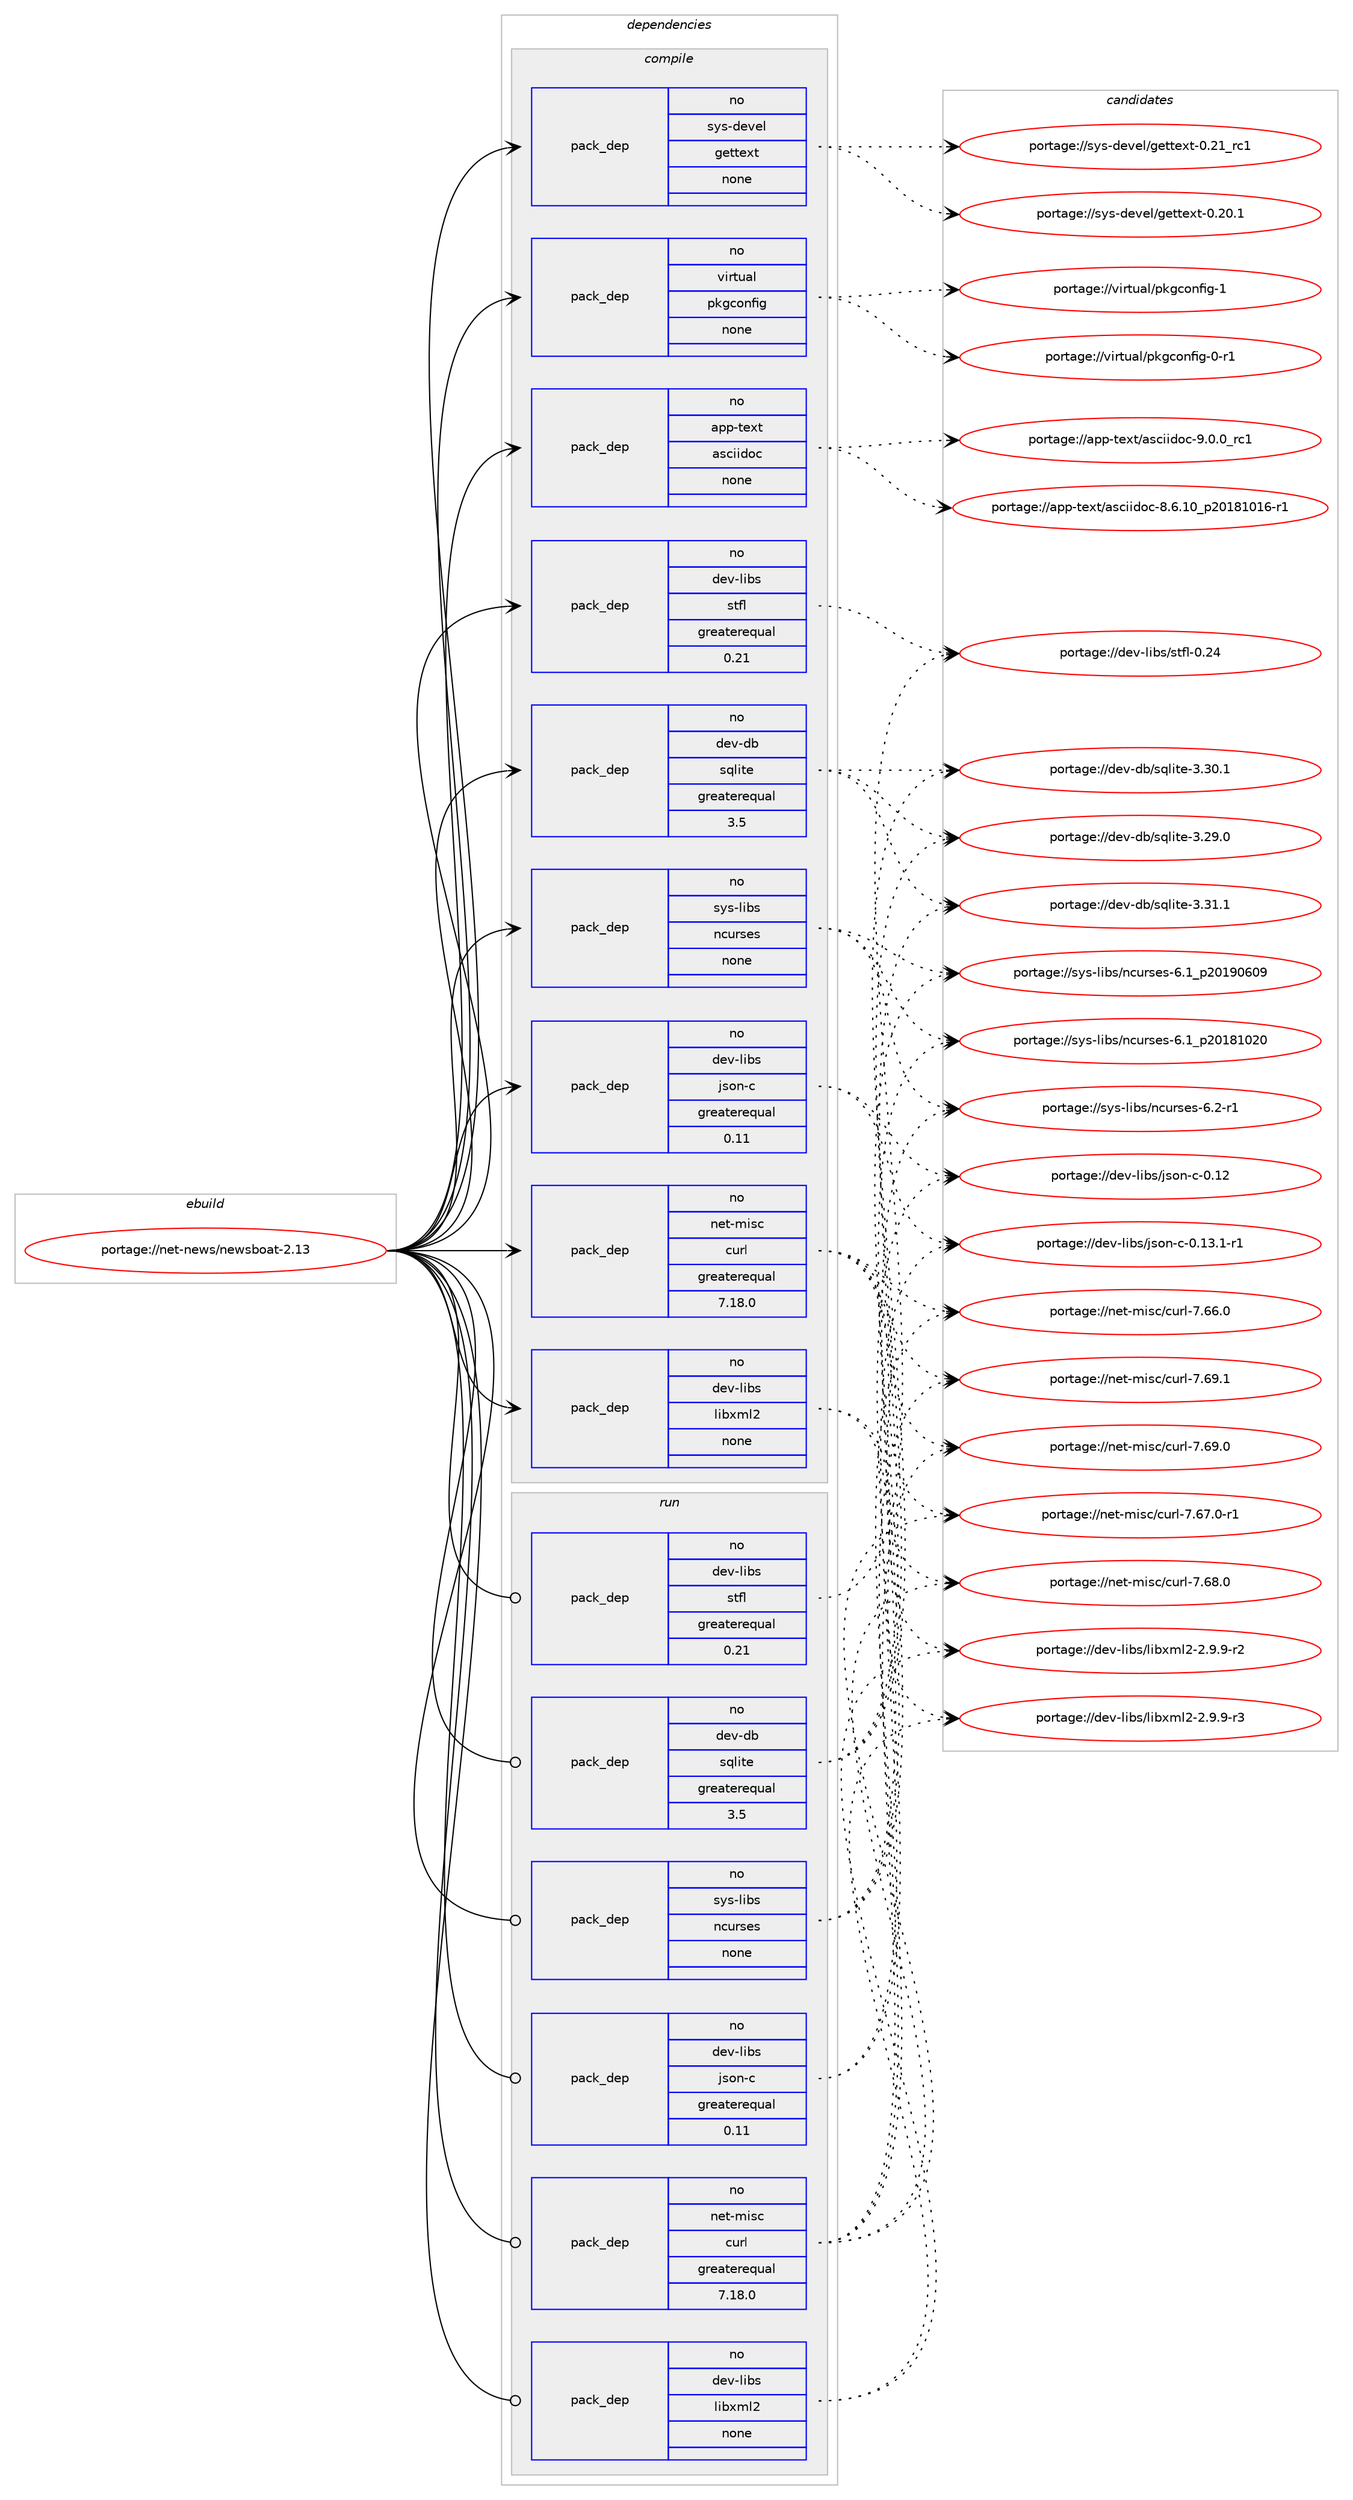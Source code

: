 digraph prolog {

# *************
# Graph options
# *************

newrank=true;
concentrate=true;
compound=true;
graph [rankdir=LR,fontname=Helvetica,fontsize=10,ranksep=1.5];#, ranksep=2.5, nodesep=0.2];
edge  [arrowhead=vee];
node  [fontname=Helvetica,fontsize=10];

# **********
# The ebuild
# **********

subgraph cluster_leftcol {
color=gray;
rank=same;
label=<<i>ebuild</i>>;
id [label="portage://net-news/newsboat-2.13", color=red, width=4, href="../net-news/newsboat-2.13.svg"];
}

# ****************
# The dependencies
# ****************

subgraph cluster_midcol {
color=gray;
label=<<i>dependencies</i>>;
subgraph cluster_compile {
fillcolor="#eeeeee";
style=filled;
label=<<i>compile</i>>;
subgraph pack16814 {
dependency20421 [label=<<TABLE BORDER="0" CELLBORDER="1" CELLSPACING="0" CELLPADDING="4" WIDTH="220"><TR><TD ROWSPAN="6" CELLPADDING="30">pack_dep</TD></TR><TR><TD WIDTH="110">no</TD></TR><TR><TD>app-text</TD></TR><TR><TD>asciidoc</TD></TR><TR><TD>none</TD></TR><TR><TD></TD></TR></TABLE>>, shape=none, color=blue];
}
id:e -> dependency20421:w [weight=20,style="solid",arrowhead="vee"];
subgraph pack16815 {
dependency20422 [label=<<TABLE BORDER="0" CELLBORDER="1" CELLSPACING="0" CELLPADDING="4" WIDTH="220"><TR><TD ROWSPAN="6" CELLPADDING="30">pack_dep</TD></TR><TR><TD WIDTH="110">no</TD></TR><TR><TD>dev-db</TD></TR><TR><TD>sqlite</TD></TR><TR><TD>greaterequal</TD></TR><TR><TD>3.5</TD></TR></TABLE>>, shape=none, color=blue];
}
id:e -> dependency20422:w [weight=20,style="solid",arrowhead="vee"];
subgraph pack16816 {
dependency20423 [label=<<TABLE BORDER="0" CELLBORDER="1" CELLSPACING="0" CELLPADDING="4" WIDTH="220"><TR><TD ROWSPAN="6" CELLPADDING="30">pack_dep</TD></TR><TR><TD WIDTH="110">no</TD></TR><TR><TD>dev-libs</TD></TR><TR><TD>json-c</TD></TR><TR><TD>greaterequal</TD></TR><TR><TD>0.11</TD></TR></TABLE>>, shape=none, color=blue];
}
id:e -> dependency20423:w [weight=20,style="solid",arrowhead="vee"];
subgraph pack16817 {
dependency20424 [label=<<TABLE BORDER="0" CELLBORDER="1" CELLSPACING="0" CELLPADDING="4" WIDTH="220"><TR><TD ROWSPAN="6" CELLPADDING="30">pack_dep</TD></TR><TR><TD WIDTH="110">no</TD></TR><TR><TD>dev-libs</TD></TR><TR><TD>libxml2</TD></TR><TR><TD>none</TD></TR><TR><TD></TD></TR></TABLE>>, shape=none, color=blue];
}
id:e -> dependency20424:w [weight=20,style="solid",arrowhead="vee"];
subgraph pack16818 {
dependency20425 [label=<<TABLE BORDER="0" CELLBORDER="1" CELLSPACING="0" CELLPADDING="4" WIDTH="220"><TR><TD ROWSPAN="6" CELLPADDING="30">pack_dep</TD></TR><TR><TD WIDTH="110">no</TD></TR><TR><TD>dev-libs</TD></TR><TR><TD>stfl</TD></TR><TR><TD>greaterequal</TD></TR><TR><TD>0.21</TD></TR></TABLE>>, shape=none, color=blue];
}
id:e -> dependency20425:w [weight=20,style="solid",arrowhead="vee"];
subgraph pack16819 {
dependency20426 [label=<<TABLE BORDER="0" CELLBORDER="1" CELLSPACING="0" CELLPADDING="4" WIDTH="220"><TR><TD ROWSPAN="6" CELLPADDING="30">pack_dep</TD></TR><TR><TD WIDTH="110">no</TD></TR><TR><TD>net-misc</TD></TR><TR><TD>curl</TD></TR><TR><TD>greaterequal</TD></TR><TR><TD>7.18.0</TD></TR></TABLE>>, shape=none, color=blue];
}
id:e -> dependency20426:w [weight=20,style="solid",arrowhead="vee"];
subgraph pack16820 {
dependency20427 [label=<<TABLE BORDER="0" CELLBORDER="1" CELLSPACING="0" CELLPADDING="4" WIDTH="220"><TR><TD ROWSPAN="6" CELLPADDING="30">pack_dep</TD></TR><TR><TD WIDTH="110">no</TD></TR><TR><TD>sys-devel</TD></TR><TR><TD>gettext</TD></TR><TR><TD>none</TD></TR><TR><TD></TD></TR></TABLE>>, shape=none, color=blue];
}
id:e -> dependency20427:w [weight=20,style="solid",arrowhead="vee"];
subgraph pack16821 {
dependency20428 [label=<<TABLE BORDER="0" CELLBORDER="1" CELLSPACING="0" CELLPADDING="4" WIDTH="220"><TR><TD ROWSPAN="6" CELLPADDING="30">pack_dep</TD></TR><TR><TD WIDTH="110">no</TD></TR><TR><TD>sys-libs</TD></TR><TR><TD>ncurses</TD></TR><TR><TD>none</TD></TR><TR><TD></TD></TR></TABLE>>, shape=none, color=blue];
}
id:e -> dependency20428:w [weight=20,style="solid",arrowhead="vee"];
subgraph pack16822 {
dependency20429 [label=<<TABLE BORDER="0" CELLBORDER="1" CELLSPACING="0" CELLPADDING="4" WIDTH="220"><TR><TD ROWSPAN="6" CELLPADDING="30">pack_dep</TD></TR><TR><TD WIDTH="110">no</TD></TR><TR><TD>virtual</TD></TR><TR><TD>pkgconfig</TD></TR><TR><TD>none</TD></TR><TR><TD></TD></TR></TABLE>>, shape=none, color=blue];
}
id:e -> dependency20429:w [weight=20,style="solid",arrowhead="vee"];
}
subgraph cluster_compileandrun {
fillcolor="#eeeeee";
style=filled;
label=<<i>compile and run</i>>;
}
subgraph cluster_run {
fillcolor="#eeeeee";
style=filled;
label=<<i>run</i>>;
subgraph pack16823 {
dependency20430 [label=<<TABLE BORDER="0" CELLBORDER="1" CELLSPACING="0" CELLPADDING="4" WIDTH="220"><TR><TD ROWSPAN="6" CELLPADDING="30">pack_dep</TD></TR><TR><TD WIDTH="110">no</TD></TR><TR><TD>dev-db</TD></TR><TR><TD>sqlite</TD></TR><TR><TD>greaterequal</TD></TR><TR><TD>3.5</TD></TR></TABLE>>, shape=none, color=blue];
}
id:e -> dependency20430:w [weight=20,style="solid",arrowhead="odot"];
subgraph pack16824 {
dependency20431 [label=<<TABLE BORDER="0" CELLBORDER="1" CELLSPACING="0" CELLPADDING="4" WIDTH="220"><TR><TD ROWSPAN="6" CELLPADDING="30">pack_dep</TD></TR><TR><TD WIDTH="110">no</TD></TR><TR><TD>dev-libs</TD></TR><TR><TD>json-c</TD></TR><TR><TD>greaterequal</TD></TR><TR><TD>0.11</TD></TR></TABLE>>, shape=none, color=blue];
}
id:e -> dependency20431:w [weight=20,style="solid",arrowhead="odot"];
subgraph pack16825 {
dependency20432 [label=<<TABLE BORDER="0" CELLBORDER="1" CELLSPACING="0" CELLPADDING="4" WIDTH="220"><TR><TD ROWSPAN="6" CELLPADDING="30">pack_dep</TD></TR><TR><TD WIDTH="110">no</TD></TR><TR><TD>dev-libs</TD></TR><TR><TD>libxml2</TD></TR><TR><TD>none</TD></TR><TR><TD></TD></TR></TABLE>>, shape=none, color=blue];
}
id:e -> dependency20432:w [weight=20,style="solid",arrowhead="odot"];
subgraph pack16826 {
dependency20433 [label=<<TABLE BORDER="0" CELLBORDER="1" CELLSPACING="0" CELLPADDING="4" WIDTH="220"><TR><TD ROWSPAN="6" CELLPADDING="30">pack_dep</TD></TR><TR><TD WIDTH="110">no</TD></TR><TR><TD>dev-libs</TD></TR><TR><TD>stfl</TD></TR><TR><TD>greaterequal</TD></TR><TR><TD>0.21</TD></TR></TABLE>>, shape=none, color=blue];
}
id:e -> dependency20433:w [weight=20,style="solid",arrowhead="odot"];
subgraph pack16827 {
dependency20434 [label=<<TABLE BORDER="0" CELLBORDER="1" CELLSPACING="0" CELLPADDING="4" WIDTH="220"><TR><TD ROWSPAN="6" CELLPADDING="30">pack_dep</TD></TR><TR><TD WIDTH="110">no</TD></TR><TR><TD>net-misc</TD></TR><TR><TD>curl</TD></TR><TR><TD>greaterequal</TD></TR><TR><TD>7.18.0</TD></TR></TABLE>>, shape=none, color=blue];
}
id:e -> dependency20434:w [weight=20,style="solid",arrowhead="odot"];
subgraph pack16828 {
dependency20435 [label=<<TABLE BORDER="0" CELLBORDER="1" CELLSPACING="0" CELLPADDING="4" WIDTH="220"><TR><TD ROWSPAN="6" CELLPADDING="30">pack_dep</TD></TR><TR><TD WIDTH="110">no</TD></TR><TR><TD>sys-libs</TD></TR><TR><TD>ncurses</TD></TR><TR><TD>none</TD></TR><TR><TD></TD></TR></TABLE>>, shape=none, color=blue];
}
id:e -> dependency20435:w [weight=20,style="solid",arrowhead="odot"];
}
}

# **************
# The candidates
# **************

subgraph cluster_choices {
rank=same;
color=gray;
label=<<i>candidates</i>>;

subgraph choice16814 {
color=black;
nodesep=1;
choice971121124511610112011647971159910510510011199455746484648951149949 [label="portage://app-text/asciidoc-9.0.0_rc1", color=red, width=4,href="../app-text/asciidoc-9.0.0_rc1.svg"];
choice971121124511610112011647971159910510510011199455646544649489511250484956494849544511449 [label="portage://app-text/asciidoc-8.6.10_p20181016-r1", color=red, width=4,href="../app-text/asciidoc-8.6.10_p20181016-r1.svg"];
dependency20421:e -> choice971121124511610112011647971159910510510011199455746484648951149949:w [style=dotted,weight="100"];
dependency20421:e -> choice971121124511610112011647971159910510510011199455646544649489511250484956494849544511449:w [style=dotted,weight="100"];
}
subgraph choice16815 {
color=black;
nodesep=1;
choice10010111845100984711511310810511610145514651494649 [label="portage://dev-db/sqlite-3.31.1", color=red, width=4,href="../dev-db/sqlite-3.31.1.svg"];
choice10010111845100984711511310810511610145514651484649 [label="portage://dev-db/sqlite-3.30.1", color=red, width=4,href="../dev-db/sqlite-3.30.1.svg"];
choice10010111845100984711511310810511610145514650574648 [label="portage://dev-db/sqlite-3.29.0", color=red, width=4,href="../dev-db/sqlite-3.29.0.svg"];
dependency20422:e -> choice10010111845100984711511310810511610145514651494649:w [style=dotted,weight="100"];
dependency20422:e -> choice10010111845100984711511310810511610145514651484649:w [style=dotted,weight="100"];
dependency20422:e -> choice10010111845100984711511310810511610145514650574648:w [style=dotted,weight="100"];
}
subgraph choice16816 {
color=black;
nodesep=1;
choice1001011184510810598115471061151111104599454846495146494511449 [label="portage://dev-libs/json-c-0.13.1-r1", color=red, width=4,href="../dev-libs/json-c-0.13.1-r1.svg"];
choice10010111845108105981154710611511111045994548464950 [label="portage://dev-libs/json-c-0.12", color=red, width=4,href="../dev-libs/json-c-0.12.svg"];
dependency20423:e -> choice1001011184510810598115471061151111104599454846495146494511449:w [style=dotted,weight="100"];
dependency20423:e -> choice10010111845108105981154710611511111045994548464950:w [style=dotted,weight="100"];
}
subgraph choice16817 {
color=black;
nodesep=1;
choice10010111845108105981154710810598120109108504550465746574511451 [label="portage://dev-libs/libxml2-2.9.9-r3", color=red, width=4,href="../dev-libs/libxml2-2.9.9-r3.svg"];
choice10010111845108105981154710810598120109108504550465746574511450 [label="portage://dev-libs/libxml2-2.9.9-r2", color=red, width=4,href="../dev-libs/libxml2-2.9.9-r2.svg"];
dependency20424:e -> choice10010111845108105981154710810598120109108504550465746574511451:w [style=dotted,weight="100"];
dependency20424:e -> choice10010111845108105981154710810598120109108504550465746574511450:w [style=dotted,weight="100"];
}
subgraph choice16818 {
color=black;
nodesep=1;
choice1001011184510810598115471151161021084548465052 [label="portage://dev-libs/stfl-0.24", color=red, width=4,href="../dev-libs/stfl-0.24.svg"];
dependency20425:e -> choice1001011184510810598115471151161021084548465052:w [style=dotted,weight="100"];
}
subgraph choice16819 {
color=black;
nodesep=1;
choice1101011164510910511599479911711410845554654574649 [label="portage://net-misc/curl-7.69.1", color=red, width=4,href="../net-misc/curl-7.69.1.svg"];
choice1101011164510910511599479911711410845554654574648 [label="portage://net-misc/curl-7.69.0", color=red, width=4,href="../net-misc/curl-7.69.0.svg"];
choice1101011164510910511599479911711410845554654564648 [label="portage://net-misc/curl-7.68.0", color=red, width=4,href="../net-misc/curl-7.68.0.svg"];
choice11010111645109105115994799117114108455546545546484511449 [label="portage://net-misc/curl-7.67.0-r1", color=red, width=4,href="../net-misc/curl-7.67.0-r1.svg"];
choice1101011164510910511599479911711410845554654544648 [label="portage://net-misc/curl-7.66.0", color=red, width=4,href="../net-misc/curl-7.66.0.svg"];
dependency20426:e -> choice1101011164510910511599479911711410845554654574649:w [style=dotted,weight="100"];
dependency20426:e -> choice1101011164510910511599479911711410845554654574648:w [style=dotted,weight="100"];
dependency20426:e -> choice1101011164510910511599479911711410845554654564648:w [style=dotted,weight="100"];
dependency20426:e -> choice11010111645109105115994799117114108455546545546484511449:w [style=dotted,weight="100"];
dependency20426:e -> choice1101011164510910511599479911711410845554654544648:w [style=dotted,weight="100"];
}
subgraph choice16820 {
color=black;
nodesep=1;
choice11512111545100101118101108471031011161161011201164548465049951149949 [label="portage://sys-devel/gettext-0.21_rc1", color=red, width=4,href="../sys-devel/gettext-0.21_rc1.svg"];
choice115121115451001011181011084710310111611610112011645484650484649 [label="portage://sys-devel/gettext-0.20.1", color=red, width=4,href="../sys-devel/gettext-0.20.1.svg"];
dependency20427:e -> choice11512111545100101118101108471031011161161011201164548465049951149949:w [style=dotted,weight="100"];
dependency20427:e -> choice115121115451001011181011084710310111611610112011645484650484649:w [style=dotted,weight="100"];
}
subgraph choice16821 {
color=black;
nodesep=1;
choice11512111545108105981154711099117114115101115455446504511449 [label="portage://sys-libs/ncurses-6.2-r1", color=red, width=4,href="../sys-libs/ncurses-6.2-r1.svg"];
choice1151211154510810598115471109911711411510111545544649951125048495748544857 [label="portage://sys-libs/ncurses-6.1_p20190609", color=red, width=4,href="../sys-libs/ncurses-6.1_p20190609.svg"];
choice1151211154510810598115471109911711411510111545544649951125048495649485048 [label="portage://sys-libs/ncurses-6.1_p20181020", color=red, width=4,href="../sys-libs/ncurses-6.1_p20181020.svg"];
dependency20428:e -> choice11512111545108105981154711099117114115101115455446504511449:w [style=dotted,weight="100"];
dependency20428:e -> choice1151211154510810598115471109911711411510111545544649951125048495748544857:w [style=dotted,weight="100"];
dependency20428:e -> choice1151211154510810598115471109911711411510111545544649951125048495649485048:w [style=dotted,weight="100"];
}
subgraph choice16822 {
color=black;
nodesep=1;
choice1181051141161179710847112107103991111101021051034549 [label="portage://virtual/pkgconfig-1", color=red, width=4,href="../virtual/pkgconfig-1.svg"];
choice11810511411611797108471121071039911111010210510345484511449 [label="portage://virtual/pkgconfig-0-r1", color=red, width=4,href="../virtual/pkgconfig-0-r1.svg"];
dependency20429:e -> choice1181051141161179710847112107103991111101021051034549:w [style=dotted,weight="100"];
dependency20429:e -> choice11810511411611797108471121071039911111010210510345484511449:w [style=dotted,weight="100"];
}
subgraph choice16823 {
color=black;
nodesep=1;
choice10010111845100984711511310810511610145514651494649 [label="portage://dev-db/sqlite-3.31.1", color=red, width=4,href="../dev-db/sqlite-3.31.1.svg"];
choice10010111845100984711511310810511610145514651484649 [label="portage://dev-db/sqlite-3.30.1", color=red, width=4,href="../dev-db/sqlite-3.30.1.svg"];
choice10010111845100984711511310810511610145514650574648 [label="portage://dev-db/sqlite-3.29.0", color=red, width=4,href="../dev-db/sqlite-3.29.0.svg"];
dependency20430:e -> choice10010111845100984711511310810511610145514651494649:w [style=dotted,weight="100"];
dependency20430:e -> choice10010111845100984711511310810511610145514651484649:w [style=dotted,weight="100"];
dependency20430:e -> choice10010111845100984711511310810511610145514650574648:w [style=dotted,weight="100"];
}
subgraph choice16824 {
color=black;
nodesep=1;
choice1001011184510810598115471061151111104599454846495146494511449 [label="portage://dev-libs/json-c-0.13.1-r1", color=red, width=4,href="../dev-libs/json-c-0.13.1-r1.svg"];
choice10010111845108105981154710611511111045994548464950 [label="portage://dev-libs/json-c-0.12", color=red, width=4,href="../dev-libs/json-c-0.12.svg"];
dependency20431:e -> choice1001011184510810598115471061151111104599454846495146494511449:w [style=dotted,weight="100"];
dependency20431:e -> choice10010111845108105981154710611511111045994548464950:w [style=dotted,weight="100"];
}
subgraph choice16825 {
color=black;
nodesep=1;
choice10010111845108105981154710810598120109108504550465746574511451 [label="portage://dev-libs/libxml2-2.9.9-r3", color=red, width=4,href="../dev-libs/libxml2-2.9.9-r3.svg"];
choice10010111845108105981154710810598120109108504550465746574511450 [label="portage://dev-libs/libxml2-2.9.9-r2", color=red, width=4,href="../dev-libs/libxml2-2.9.9-r2.svg"];
dependency20432:e -> choice10010111845108105981154710810598120109108504550465746574511451:w [style=dotted,weight="100"];
dependency20432:e -> choice10010111845108105981154710810598120109108504550465746574511450:w [style=dotted,weight="100"];
}
subgraph choice16826 {
color=black;
nodesep=1;
choice1001011184510810598115471151161021084548465052 [label="portage://dev-libs/stfl-0.24", color=red, width=4,href="../dev-libs/stfl-0.24.svg"];
dependency20433:e -> choice1001011184510810598115471151161021084548465052:w [style=dotted,weight="100"];
}
subgraph choice16827 {
color=black;
nodesep=1;
choice1101011164510910511599479911711410845554654574649 [label="portage://net-misc/curl-7.69.1", color=red, width=4,href="../net-misc/curl-7.69.1.svg"];
choice1101011164510910511599479911711410845554654574648 [label="portage://net-misc/curl-7.69.0", color=red, width=4,href="../net-misc/curl-7.69.0.svg"];
choice1101011164510910511599479911711410845554654564648 [label="portage://net-misc/curl-7.68.0", color=red, width=4,href="../net-misc/curl-7.68.0.svg"];
choice11010111645109105115994799117114108455546545546484511449 [label="portage://net-misc/curl-7.67.0-r1", color=red, width=4,href="../net-misc/curl-7.67.0-r1.svg"];
choice1101011164510910511599479911711410845554654544648 [label="portage://net-misc/curl-7.66.0", color=red, width=4,href="../net-misc/curl-7.66.0.svg"];
dependency20434:e -> choice1101011164510910511599479911711410845554654574649:w [style=dotted,weight="100"];
dependency20434:e -> choice1101011164510910511599479911711410845554654574648:w [style=dotted,weight="100"];
dependency20434:e -> choice1101011164510910511599479911711410845554654564648:w [style=dotted,weight="100"];
dependency20434:e -> choice11010111645109105115994799117114108455546545546484511449:w [style=dotted,weight="100"];
dependency20434:e -> choice1101011164510910511599479911711410845554654544648:w [style=dotted,weight="100"];
}
subgraph choice16828 {
color=black;
nodesep=1;
choice11512111545108105981154711099117114115101115455446504511449 [label="portage://sys-libs/ncurses-6.2-r1", color=red, width=4,href="../sys-libs/ncurses-6.2-r1.svg"];
choice1151211154510810598115471109911711411510111545544649951125048495748544857 [label="portage://sys-libs/ncurses-6.1_p20190609", color=red, width=4,href="../sys-libs/ncurses-6.1_p20190609.svg"];
choice1151211154510810598115471109911711411510111545544649951125048495649485048 [label="portage://sys-libs/ncurses-6.1_p20181020", color=red, width=4,href="../sys-libs/ncurses-6.1_p20181020.svg"];
dependency20435:e -> choice11512111545108105981154711099117114115101115455446504511449:w [style=dotted,weight="100"];
dependency20435:e -> choice1151211154510810598115471109911711411510111545544649951125048495748544857:w [style=dotted,weight="100"];
dependency20435:e -> choice1151211154510810598115471109911711411510111545544649951125048495649485048:w [style=dotted,weight="100"];
}
}

}

